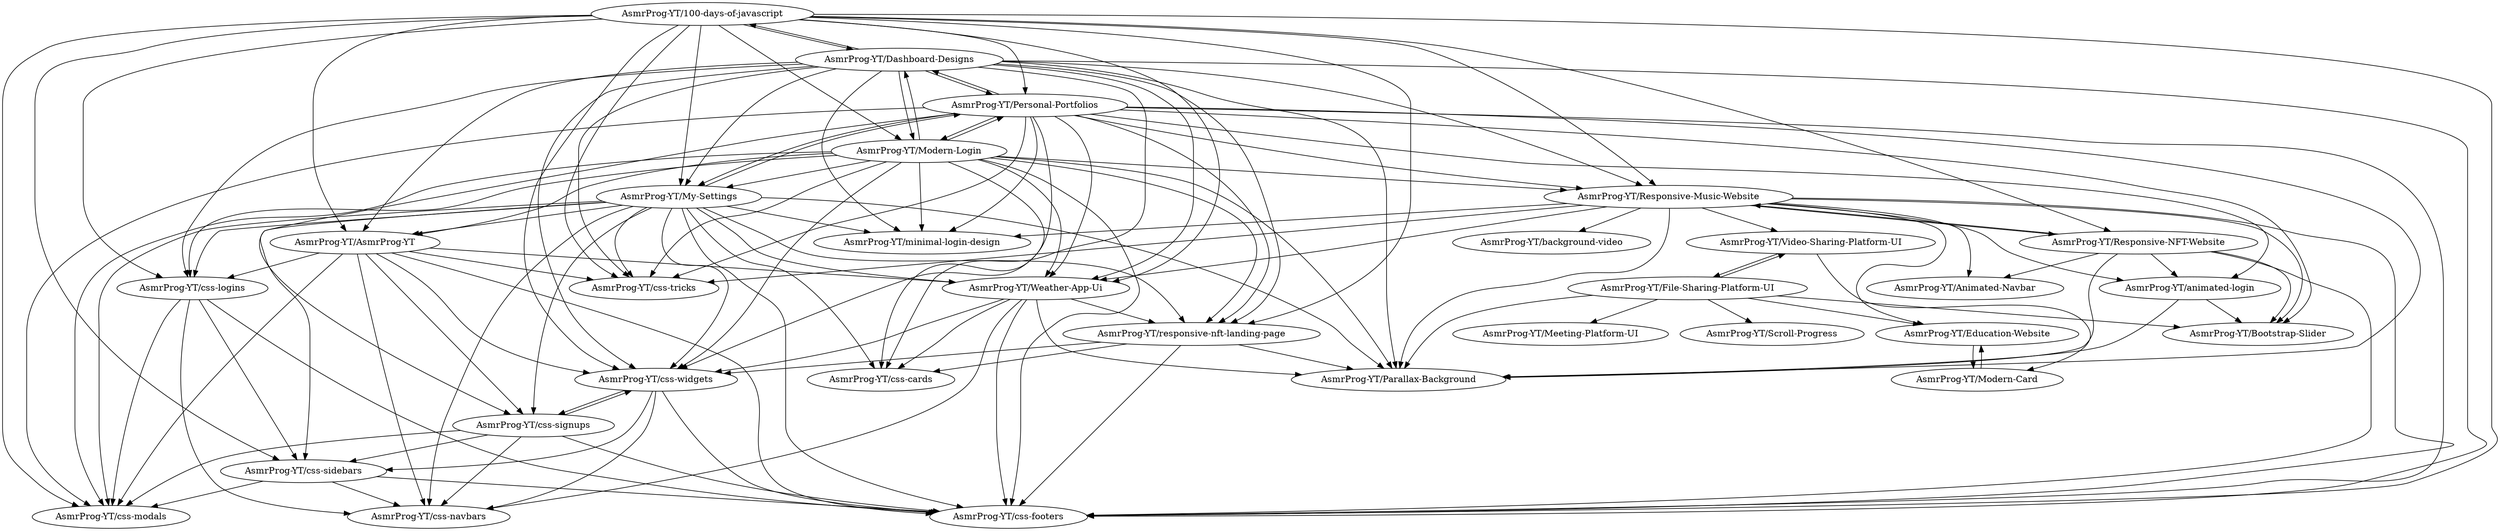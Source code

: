 digraph G {
"AsmrProg-YT/100-days-of-javascript" -> "AsmrProg-YT/Dashboard-Designs"
"AsmrProg-YT/100-days-of-javascript" -> "AsmrProg-YT/Personal-Portfolios"
"AsmrProg-YT/100-days-of-javascript" -> "AsmrProg-YT/Modern-Login"
"AsmrProg-YT/100-days-of-javascript" -> "AsmrProg-YT/AsmrProg-YT"
"AsmrProg-YT/100-days-of-javascript" -> "AsmrProg-YT/My-Settings"
"AsmrProg-YT/100-days-of-javascript" -> "AsmrProg-YT/css-tricks"
"AsmrProg-YT/100-days-of-javascript" -> "AsmrProg-YT/Weather-App-Ui"
"AsmrProg-YT/100-days-of-javascript" -> "AsmrProg-YT/css-widgets"
"AsmrProg-YT/100-days-of-javascript" -> "AsmrProg-YT/Responsive-Music-Website"
"AsmrProg-YT/100-days-of-javascript" -> "AsmrProg-YT/Responsive-NFT-Website"
"AsmrProg-YT/100-days-of-javascript" -> "AsmrProg-YT/css-footers"
"AsmrProg-YT/100-days-of-javascript" -> "AsmrProg-YT/responsive-nft-landing-page"
"AsmrProg-YT/100-days-of-javascript" -> "AsmrProg-YT/css-logins"
"AsmrProg-YT/100-days-of-javascript" -> "AsmrProg-YT/css-modals"
"AsmrProg-YT/100-days-of-javascript" -> "AsmrProg-YT/css-sidebars"
"AsmrProg-YT/AsmrProg-YT" -> "AsmrProg-YT/css-tricks"
"AsmrProg-YT/AsmrProg-YT" -> "AsmrProg-YT/css-widgets"
"AsmrProg-YT/AsmrProg-YT" -> "AsmrProg-YT/css-footers"
"AsmrProg-YT/AsmrProg-YT" -> "AsmrProg-YT/Weather-App-Ui"
"AsmrProg-YT/AsmrProg-YT" -> "AsmrProg-YT/css-navbars"
"AsmrProg-YT/AsmrProg-YT" -> "AsmrProg-YT/css-modals"
"AsmrProg-YT/AsmrProg-YT" -> "AsmrProg-YT/css-logins"
"AsmrProg-YT/AsmrProg-YT" -> "AsmrProg-YT/css-signups"
"AsmrProg-YT/css-signups" -> "AsmrProg-YT/css-footers"
"AsmrProg-YT/css-signups" -> "AsmrProg-YT/css-sidebars"
"AsmrProg-YT/css-signups" -> "AsmrProg-YT/css-navbars"
"AsmrProg-YT/css-signups" -> "AsmrProg-YT/css-modals"
"AsmrProg-YT/css-signups" -> "AsmrProg-YT/css-widgets"
"AsmrProg-YT/css-logins" -> "AsmrProg-YT/css-sidebars"
"AsmrProg-YT/css-logins" -> "AsmrProg-YT/css-footers"
"AsmrProg-YT/css-logins" -> "AsmrProg-YT/css-modals"
"AsmrProg-YT/css-logins" -> "AsmrProg-YT/css-navbars"
"AsmrProg-YT/css-sidebars" -> "AsmrProg-YT/css-navbars"
"AsmrProg-YT/css-sidebars" -> "AsmrProg-YT/css-footers"
"AsmrProg-YT/css-sidebars" -> "AsmrProg-YT/css-modals"
"AsmrProg-YT/css-widgets" -> "AsmrProg-YT/css-footers"
"AsmrProg-YT/css-widgets" -> "AsmrProg-YT/css-navbars"
"AsmrProg-YT/css-widgets" -> "AsmrProg-YT/css-sidebars"
"AsmrProg-YT/css-widgets" -> "AsmrProg-YT/css-signups"
"AsmrProg-YT/My-Settings" -> "AsmrProg-YT/Weather-App-Ui"
"AsmrProg-YT/My-Settings" -> "AsmrProg-YT/responsive-nft-landing-page"
"AsmrProg-YT/My-Settings" -> "AsmrProg-YT/css-widgets"
"AsmrProg-YT/My-Settings" -> "AsmrProg-YT/css-cards"
"AsmrProg-YT/My-Settings" -> "AsmrProg-YT/css-tricks"
"AsmrProg-YT/My-Settings" -> "AsmrProg-YT/Parallax-Background"
"AsmrProg-YT/My-Settings" -> "AsmrProg-YT/css-footers"
"AsmrProg-YT/My-Settings" -> "AsmrProg-YT/css-signups"
"AsmrProg-YT/My-Settings" -> "AsmrProg-YT/css-navbars"
"AsmrProg-YT/My-Settings" -> "AsmrProg-YT/css-logins"
"AsmrProg-YT/My-Settings" -> "AsmrProg-YT/css-modals"
"AsmrProg-YT/My-Settings" -> "AsmrProg-YT/css-sidebars"
"AsmrProg-YT/My-Settings" -> "AsmrProg-YT/Personal-Portfolios"
"AsmrProg-YT/My-Settings" -> "AsmrProg-YT/minimal-login-design"
"AsmrProg-YT/My-Settings" -> "AsmrProg-YT/AsmrProg-YT"
"AsmrProg-YT/Modern-Login" -> "AsmrProg-YT/Personal-Portfolios"
"AsmrProg-YT/Modern-Login" -> "AsmrProg-YT/Dashboard-Designs"
"AsmrProg-YT/Modern-Login" -> "AsmrProg-YT/Weather-App-Ui"
"AsmrProg-YT/Modern-Login" -> "AsmrProg-YT/My-Settings"
"AsmrProg-YT/Modern-Login" -> "AsmrProg-YT/Parallax-Background"
"AsmrProg-YT/Modern-Login" -> "AsmrProg-YT/css-tricks"
"AsmrProg-YT/Modern-Login" -> "AsmrProg-YT/responsive-nft-landing-page"
"AsmrProg-YT/Modern-Login" -> "AsmrProg-YT/Responsive-Music-Website"
"AsmrProg-YT/Modern-Login" -> "AsmrProg-YT/css-footers"
"AsmrProg-YT/Modern-Login" -> "AsmrProg-YT/css-logins"
"AsmrProg-YT/Modern-Login" -> "AsmrProg-YT/css-modals"
"AsmrProg-YT/Modern-Login" -> "AsmrProg-YT/css-widgets"
"AsmrProg-YT/Modern-Login" -> "AsmrProg-YT/minimal-login-design"
"AsmrProg-YT/Modern-Login" -> "AsmrProg-YT/css-cards"
"AsmrProg-YT/Modern-Login" -> "AsmrProg-YT/AsmrProg-YT"
"AsmrProg-YT/Dashboard-Designs" -> "AsmrProg-YT/Personal-Portfolios"
"AsmrProg-YT/Dashboard-Designs" -> "AsmrProg-YT/Modern-Login"
"AsmrProg-YT/Dashboard-Designs" -> "AsmrProg-YT/Weather-App-Ui"
"AsmrProg-YT/Dashboard-Designs" -> "AsmrProg-YT/My-Settings"
"AsmrProg-YT/Dashboard-Designs" -> "AsmrProg-YT/100-days-of-javascript"
"AsmrProg-YT/Dashboard-Designs" -> "AsmrProg-YT/Responsive-Music-Website"
"AsmrProg-YT/Dashboard-Designs" -> "AsmrProg-YT/css-widgets"
"AsmrProg-YT/Dashboard-Designs" -> "AsmrProg-YT/AsmrProg-YT"
"AsmrProg-YT/Dashboard-Designs" -> "AsmrProg-YT/responsive-nft-landing-page"
"AsmrProg-YT/Dashboard-Designs" -> "AsmrProg-YT/css-logins"
"AsmrProg-YT/Dashboard-Designs" -> "AsmrProg-YT/minimal-login-design"
"AsmrProg-YT/Dashboard-Designs" -> "AsmrProg-YT/Parallax-Background"
"AsmrProg-YT/Dashboard-Designs" -> "AsmrProg-YT/css-cards"
"AsmrProg-YT/Dashboard-Designs" -> "AsmrProg-YT/css-tricks"
"AsmrProg-YT/Dashboard-Designs" -> "AsmrProg-YT/css-footers"
"AsmrProg-YT/Personal-Portfolios" -> "AsmrProg-YT/Modern-Login"
"AsmrProg-YT/Personal-Portfolios" -> "AsmrProg-YT/Weather-App-Ui"
"AsmrProg-YT/Personal-Portfolios" -> "AsmrProg-YT/Parallax-Background"
"AsmrProg-YT/Personal-Portfolios" -> "AsmrProg-YT/Dashboard-Designs"
"AsmrProg-YT/Personal-Portfolios" -> "AsmrProg-YT/Responsive-Music-Website"
"AsmrProg-YT/Personal-Portfolios" -> "AsmrProg-YT/minimal-login-design"
"AsmrProg-YT/Personal-Portfolios" -> "AsmrProg-YT/css-tricks"
"AsmrProg-YT/Personal-Portfolios" -> "AsmrProg-YT/responsive-nft-landing-page"
"AsmrProg-YT/Personal-Portfolios" -> "AsmrProg-YT/css-footers"
"AsmrProg-YT/Personal-Portfolios" -> "AsmrProg-YT/My-Settings"
"AsmrProg-YT/Personal-Portfolios" -> "AsmrProg-YT/css-widgets"
"AsmrProg-YT/Personal-Portfolios" -> "AsmrProg-YT/Bootstrap-Slider"
"AsmrProg-YT/Personal-Portfolios" -> "AsmrProg-YT/animated-login"
"AsmrProg-YT/Personal-Portfolios" -> "AsmrProg-YT/css-modals"
"AsmrProg-YT/Personal-Portfolios" -> "AsmrProg-YT/css-signups"
"AsmrProg-YT/Weather-App-Ui" -> "AsmrProg-YT/Parallax-Background"
"AsmrProg-YT/Weather-App-Ui" -> "AsmrProg-YT/responsive-nft-landing-page"
"AsmrProg-YT/Weather-App-Ui" -> "AsmrProg-YT/css-widgets"
"AsmrProg-YT/Weather-App-Ui" -> "AsmrProg-YT/css-footers"
"AsmrProg-YT/Weather-App-Ui" -> "AsmrProg-YT/css-cards"
"AsmrProg-YT/Weather-App-Ui" -> "AsmrProg-YT/css-navbars"
"AsmrProg-YT/responsive-nft-landing-page" -> "AsmrProg-YT/css-footers"
"AsmrProg-YT/responsive-nft-landing-page" -> "AsmrProg-YT/css-widgets"
"AsmrProg-YT/responsive-nft-landing-page" -> "AsmrProg-YT/css-cards"
"AsmrProg-YT/responsive-nft-landing-page" -> "AsmrProg-YT/Parallax-Background"
"AsmrProg-YT/Responsive-NFT-Website" -> "AsmrProg-YT/Responsive-Music-Website"
"AsmrProg-YT/Responsive-NFT-Website" -> "AsmrProg-YT/Parallax-Background"
"AsmrProg-YT/Responsive-NFT-Website" -> "AsmrProg-YT/css-footers"
"AsmrProg-YT/Responsive-NFT-Website" -> "AsmrProg-YT/Bootstrap-Slider"
"AsmrProg-YT/Responsive-NFT-Website" -> "AsmrProg-YT/Animated-Navbar"
"AsmrProg-YT/Responsive-NFT-Website" -> "AsmrProg-YT/animated-login"
"AsmrProg-YT/Responsive-Music-Website" -> "AsmrProg-YT/Responsive-NFT-Website"
"AsmrProg-YT/Responsive-Music-Website" -> "AsmrProg-YT/animated-login"
"AsmrProg-YT/Responsive-Music-Website" -> "AsmrProg-YT/minimal-login-design"
"AsmrProg-YT/Responsive-Music-Website" -> "AsmrProg-YT/Bootstrap-Slider"
"AsmrProg-YT/Responsive-Music-Website" -> "AsmrProg-YT/Weather-App-Ui"
"AsmrProg-YT/Responsive-Music-Website" -> "AsmrProg-YT/Parallax-Background"
"AsmrProg-YT/Responsive-Music-Website" -> "AsmrProg-YT/background-video"
"AsmrProg-YT/Responsive-Music-Website" -> "AsmrProg-YT/Animated-Navbar"
"AsmrProg-YT/Responsive-Music-Website" -> "AsmrProg-YT/css-tricks"
"AsmrProg-YT/Responsive-Music-Website" -> "AsmrProg-YT/css-footers"
"AsmrProg-YT/Responsive-Music-Website" -> "AsmrProg-YT/Education-Website"
"AsmrProg-YT/Responsive-Music-Website" -> "AsmrProg-YT/Video-Sharing-Platform-UI"
"AsmrProg-YT/Video-Sharing-Platform-UI" -> "AsmrProg-YT/Modern-Card"
"AsmrProg-YT/Video-Sharing-Platform-UI" -> "AsmrProg-YT/File-Sharing-Platform-UI"
"AsmrProg-YT/Modern-Card" -> "AsmrProg-YT/Education-Website"
"AsmrProg-YT/Education-Website" -> "AsmrProg-YT/Modern-Card"
"AsmrProg-YT/File-Sharing-Platform-UI" -> "AsmrProg-YT/Video-Sharing-Platform-UI"
"AsmrProg-YT/File-Sharing-Platform-UI" -> "AsmrProg-YT/Meeting-Platform-UI"
"AsmrProg-YT/File-Sharing-Platform-UI" -> "AsmrProg-YT/Education-Website"
"AsmrProg-YT/File-Sharing-Platform-UI" -> "AsmrProg-YT/Parallax-Background"
"AsmrProg-YT/File-Sharing-Platform-UI" -> "AsmrProg-YT/Scroll-Progress"
"AsmrProg-YT/File-Sharing-Platform-UI" -> "AsmrProg-YT/Bootstrap-Slider"
"AsmrProg-YT/animated-login" -> "AsmrProg-YT/Bootstrap-Slider"
"AsmrProg-YT/animated-login" -> "AsmrProg-YT/Parallax-Background"
"AsmrProg-YT/100-days-of-javascript" ["l"="4.314,44.78"]
"AsmrProg-YT/Dashboard-Designs" ["l"="4.326,44.802"]
"AsmrProg-YT/Personal-Portfolios" ["l"="4.366,44.79"]
"AsmrProg-YT/Modern-Login" ["l"="4.349,44.801"]
"AsmrProg-YT/AsmrProg-YT" ["l"="4.334,44.767"]
"AsmrProg-YT/My-Settings" ["l"="4.358,44.779"]
"AsmrProg-YT/css-tricks" ["l"="4.338,44.787"]
"AsmrProg-YT/Weather-App-Ui" ["l"="4.349,44.79"]
"AsmrProg-YT/css-widgets" ["l"="4.343,44.777"]
"AsmrProg-YT/Responsive-Music-Website" ["l"="4.377,44.8"]
"AsmrProg-YT/Responsive-NFT-Website" ["l"="4.382,44.783"]
"AsmrProg-YT/css-footers" ["l"="4.348,44.782"]
"AsmrProg-YT/responsive-nft-landing-page" ["l"="4.338,44.794"]
"AsmrProg-YT/css-logins" ["l"="4.334,44.779"]
"AsmrProg-YT/css-modals" ["l"="4.348,44.77"]
"AsmrProg-YT/css-sidebars" ["l"="4.341,44.76"]
"AsmrProg-YT/css-navbars" ["l"="4.36,44.766"]
"AsmrProg-YT/css-signups" ["l"="4.355,44.761"]
"AsmrProg-YT/css-cards" ["l"="4.342,44.813"]
"AsmrProg-YT/Parallax-Background" ["l"="4.368,44.801"]
"AsmrProg-YT/minimal-login-design" ["l"="4.363,44.811"]
"AsmrProg-YT/Bootstrap-Slider" ["l"="4.397,44.802"]
"AsmrProg-YT/animated-login" ["l"="4.396,44.791"]
"AsmrProg-YT/Animated-Navbar" ["l"="4.406,44.783"]
"AsmrProg-YT/background-video" ["l"="4.414,44.802"]
"AsmrProg-YT/Education-Website" ["l"="4.402,44.83"]
"AsmrProg-YT/Video-Sharing-Platform-UI" ["l"="4.392,44.824"]
"AsmrProg-YT/Modern-Card" ["l"="4.397,44.843"]
"AsmrProg-YT/File-Sharing-Platform-UI" ["l"="4.41,44.818"]
"AsmrProg-YT/Meeting-Platform-UI" ["l"="4.438,44.82"]
"AsmrProg-YT/Scroll-Progress" ["l"="4.43,44.834"]
}